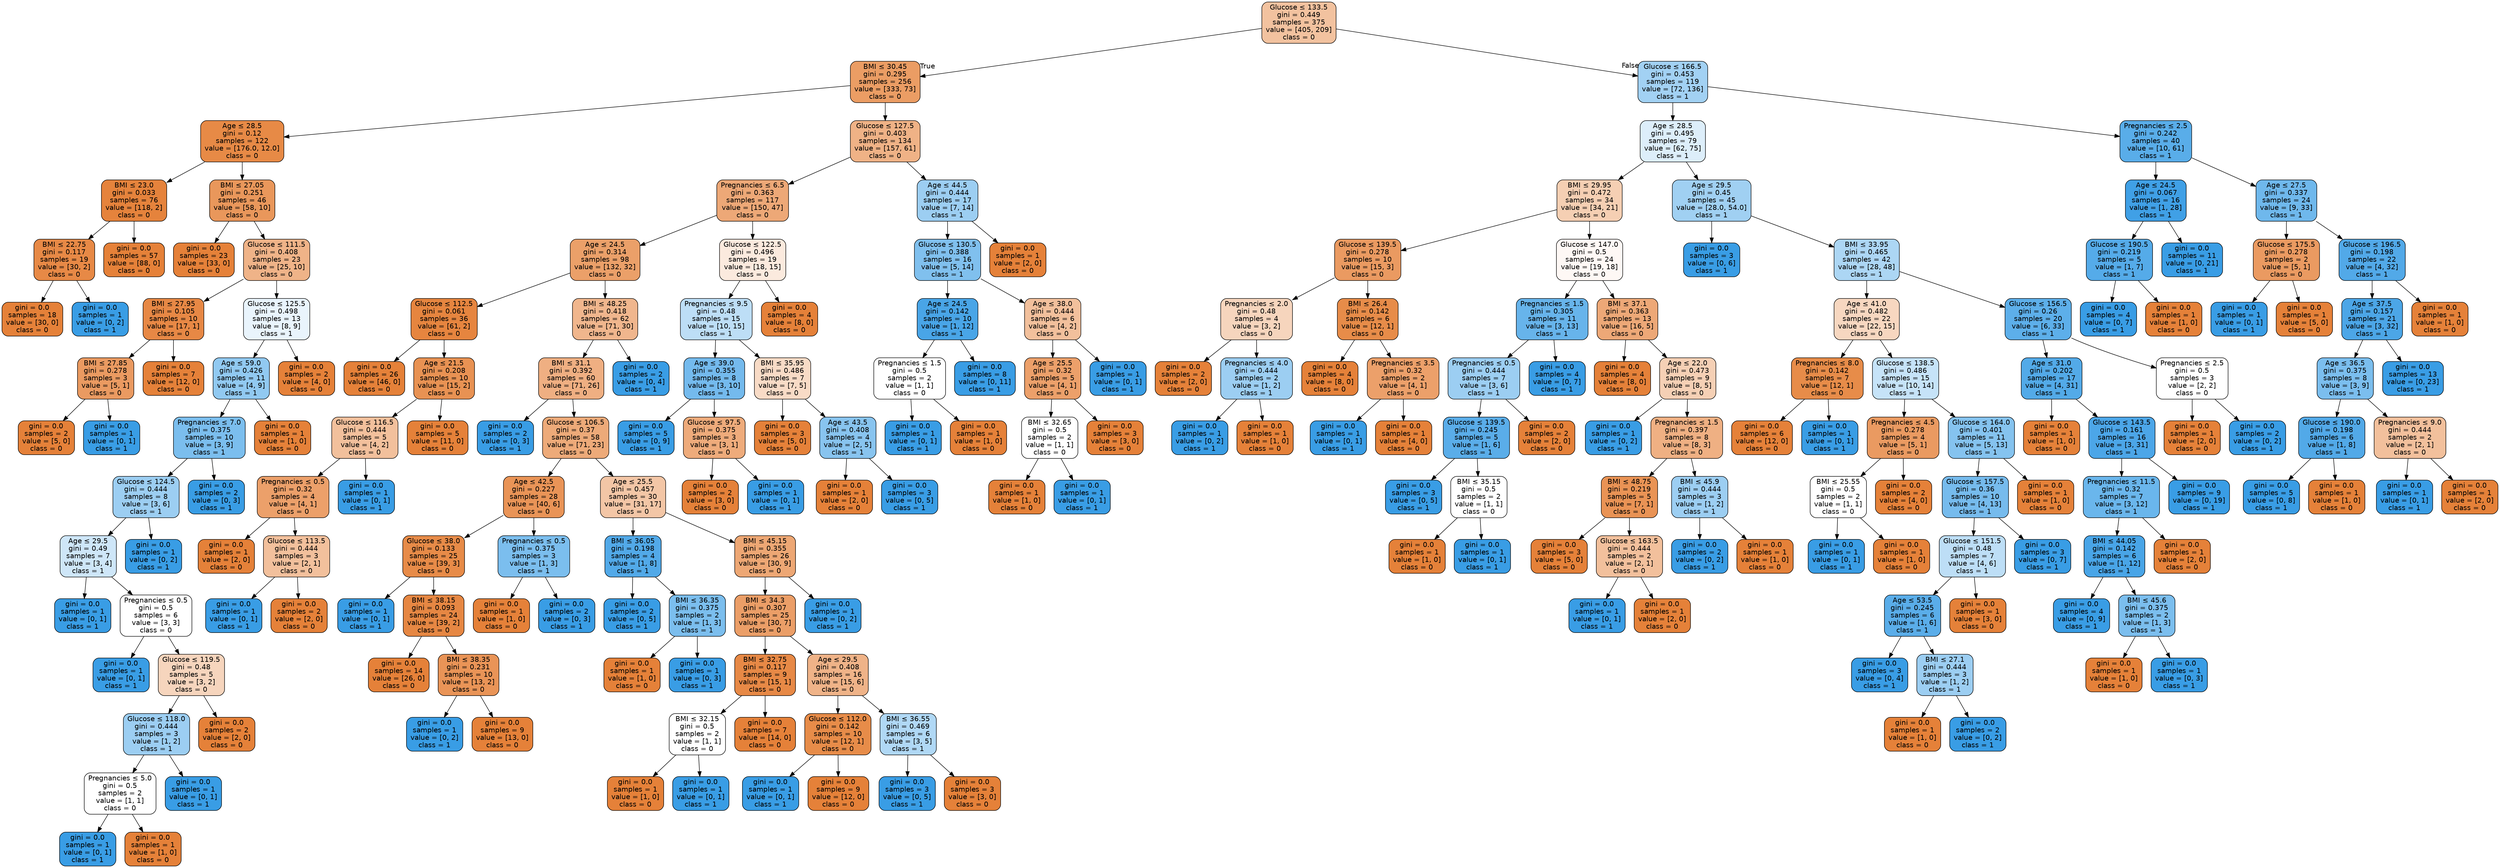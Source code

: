 digraph Tree {
node [shape=box, style="filled, rounded", color="black", fontname="helvetica"] ;
edge [fontname="helvetica"] ;
0 [label=<Glucose &le; 133.5<br/>gini = 0.449<br/>samples = 375<br/>value = [405, 209]<br/>class = 0>, fillcolor="#f2c29f"] ;
1 [label=<BMI &le; 30.45<br/>gini = 0.295<br/>samples = 256<br/>value = [333, 73]<br/>class = 0>, fillcolor="#eb9d64"] ;
0 -> 1 [labeldistance=2.5, labelangle=45, headlabel="True"] ;
2 [label=<Age &le; 28.5<br/>gini = 0.12<br/>samples = 122<br/>value = [176.0, 12.0]<br/>class = 0>, fillcolor="#e78a46"] ;
1 -> 2 ;
3 [label=<BMI &le; 23.0<br/>gini = 0.033<br/>samples = 76<br/>value = [118, 2]<br/>class = 0>, fillcolor="#e5833c"] ;
2 -> 3 ;
4 [label=<BMI &le; 22.75<br/>gini = 0.117<br/>samples = 19<br/>value = [30, 2]<br/>class = 0>, fillcolor="#e78946"] ;
3 -> 4 ;
5 [label=<gini = 0.0<br/>samples = 18<br/>value = [30, 0]<br/>class = 0>, fillcolor="#e58139"] ;
4 -> 5 ;
6 [label=<gini = 0.0<br/>samples = 1<br/>value = [0, 2]<br/>class = 1>, fillcolor="#399de5"] ;
4 -> 6 ;
7 [label=<gini = 0.0<br/>samples = 57<br/>value = [88, 0]<br/>class = 0>, fillcolor="#e58139"] ;
3 -> 7 ;
8 [label=<BMI &le; 27.05<br/>gini = 0.251<br/>samples = 46<br/>value = [58, 10]<br/>class = 0>, fillcolor="#e9975b"] ;
2 -> 8 ;
9 [label=<gini = 0.0<br/>samples = 23<br/>value = [33, 0]<br/>class = 0>, fillcolor="#e58139"] ;
8 -> 9 ;
10 [label=<Glucose &le; 111.5<br/>gini = 0.408<br/>samples = 23<br/>value = [25, 10]<br/>class = 0>, fillcolor="#efb388"] ;
8 -> 10 ;
11 [label=<BMI &le; 27.95<br/>gini = 0.105<br/>samples = 10<br/>value = [17, 1]<br/>class = 0>, fillcolor="#e78845"] ;
10 -> 11 ;
12 [label=<BMI &le; 27.85<br/>gini = 0.278<br/>samples = 3<br/>value = [5, 1]<br/>class = 0>, fillcolor="#ea9a61"] ;
11 -> 12 ;
13 [label=<gini = 0.0<br/>samples = 2<br/>value = [5, 0]<br/>class = 0>, fillcolor="#e58139"] ;
12 -> 13 ;
14 [label=<gini = 0.0<br/>samples = 1<br/>value = [0, 1]<br/>class = 1>, fillcolor="#399de5"] ;
12 -> 14 ;
15 [label=<gini = 0.0<br/>samples = 7<br/>value = [12, 0]<br/>class = 0>, fillcolor="#e58139"] ;
11 -> 15 ;
16 [label=<Glucose &le; 125.5<br/>gini = 0.498<br/>samples = 13<br/>value = [8, 9]<br/>class = 1>, fillcolor="#e9f4fc"] ;
10 -> 16 ;
17 [label=<Age &le; 59.0<br/>gini = 0.426<br/>samples = 11<br/>value = [4, 9]<br/>class = 1>, fillcolor="#91c9f1"] ;
16 -> 17 ;
18 [label=<Pregnancies &le; 7.0<br/>gini = 0.375<br/>samples = 10<br/>value = [3, 9]<br/>class = 1>, fillcolor="#7bbeee"] ;
17 -> 18 ;
19 [label=<Glucose &le; 124.5<br/>gini = 0.444<br/>samples = 8<br/>value = [3, 6]<br/>class = 1>, fillcolor="#9ccef2"] ;
18 -> 19 ;
20 [label=<Age &le; 29.5<br/>gini = 0.49<br/>samples = 7<br/>value = [3, 4]<br/>class = 1>, fillcolor="#cee6f8"] ;
19 -> 20 ;
21 [label=<gini = 0.0<br/>samples = 1<br/>value = [0, 1]<br/>class = 1>, fillcolor="#399de5"] ;
20 -> 21 ;
22 [label=<Pregnancies &le; 0.5<br/>gini = 0.5<br/>samples = 6<br/>value = [3, 3]<br/>class = 0>, fillcolor="#ffffff"] ;
20 -> 22 ;
23 [label=<gini = 0.0<br/>samples = 1<br/>value = [0, 1]<br/>class = 1>, fillcolor="#399de5"] ;
22 -> 23 ;
24 [label=<Glucose &le; 119.5<br/>gini = 0.48<br/>samples = 5<br/>value = [3, 2]<br/>class = 0>, fillcolor="#f6d5bd"] ;
22 -> 24 ;
25 [label=<Glucose &le; 118.0<br/>gini = 0.444<br/>samples = 3<br/>value = [1, 2]<br/>class = 1>, fillcolor="#9ccef2"] ;
24 -> 25 ;
26 [label=<Pregnancies &le; 5.0<br/>gini = 0.5<br/>samples = 2<br/>value = [1, 1]<br/>class = 0>, fillcolor="#ffffff"] ;
25 -> 26 ;
27 [label=<gini = 0.0<br/>samples = 1<br/>value = [0, 1]<br/>class = 1>, fillcolor="#399de5"] ;
26 -> 27 ;
28 [label=<gini = 0.0<br/>samples = 1<br/>value = [1, 0]<br/>class = 0>, fillcolor="#e58139"] ;
26 -> 28 ;
29 [label=<gini = 0.0<br/>samples = 1<br/>value = [0, 1]<br/>class = 1>, fillcolor="#399de5"] ;
25 -> 29 ;
30 [label=<gini = 0.0<br/>samples = 2<br/>value = [2, 0]<br/>class = 0>, fillcolor="#e58139"] ;
24 -> 30 ;
31 [label=<gini = 0.0<br/>samples = 1<br/>value = [0, 2]<br/>class = 1>, fillcolor="#399de5"] ;
19 -> 31 ;
32 [label=<gini = 0.0<br/>samples = 2<br/>value = [0, 3]<br/>class = 1>, fillcolor="#399de5"] ;
18 -> 32 ;
33 [label=<gini = 0.0<br/>samples = 1<br/>value = [1, 0]<br/>class = 0>, fillcolor="#e58139"] ;
17 -> 33 ;
34 [label=<gini = 0.0<br/>samples = 2<br/>value = [4, 0]<br/>class = 0>, fillcolor="#e58139"] ;
16 -> 34 ;
35 [label=<Glucose &le; 127.5<br/>gini = 0.403<br/>samples = 134<br/>value = [157, 61]<br/>class = 0>, fillcolor="#efb286"] ;
1 -> 35 ;
36 [label=<Pregnancies &le; 6.5<br/>gini = 0.363<br/>samples = 117<br/>value = [150, 47]<br/>class = 0>, fillcolor="#eda877"] ;
35 -> 36 ;
37 [label=<Age &le; 24.5<br/>gini = 0.314<br/>samples = 98<br/>value = [132, 32]<br/>class = 0>, fillcolor="#eba069"] ;
36 -> 37 ;
38 [label=<Glucose &le; 112.5<br/>gini = 0.061<br/>samples = 36<br/>value = [61, 2]<br/>class = 0>, fillcolor="#e6853f"] ;
37 -> 38 ;
39 [label=<gini = 0.0<br/>samples = 26<br/>value = [46, 0]<br/>class = 0>, fillcolor="#e58139"] ;
38 -> 39 ;
40 [label=<Age &le; 21.5<br/>gini = 0.208<br/>samples = 10<br/>value = [15, 2]<br/>class = 0>, fillcolor="#e89253"] ;
38 -> 40 ;
41 [label=<Glucose &le; 116.5<br/>gini = 0.444<br/>samples = 5<br/>value = [4, 2]<br/>class = 0>, fillcolor="#f2c09c"] ;
40 -> 41 ;
42 [label=<Pregnancies &le; 0.5<br/>gini = 0.32<br/>samples = 4<br/>value = [4, 1]<br/>class = 0>, fillcolor="#eca06a"] ;
41 -> 42 ;
43 [label=<gini = 0.0<br/>samples = 1<br/>value = [2, 0]<br/>class = 0>, fillcolor="#e58139"] ;
42 -> 43 ;
44 [label=<Glucose &le; 113.5<br/>gini = 0.444<br/>samples = 3<br/>value = [2, 1]<br/>class = 0>, fillcolor="#f2c09c"] ;
42 -> 44 ;
45 [label=<gini = 0.0<br/>samples = 1<br/>value = [0, 1]<br/>class = 1>, fillcolor="#399de5"] ;
44 -> 45 ;
46 [label=<gini = 0.0<br/>samples = 2<br/>value = [2, 0]<br/>class = 0>, fillcolor="#e58139"] ;
44 -> 46 ;
47 [label=<gini = 0.0<br/>samples = 1<br/>value = [0, 1]<br/>class = 1>, fillcolor="#399de5"] ;
41 -> 47 ;
48 [label=<gini = 0.0<br/>samples = 5<br/>value = [11, 0]<br/>class = 0>, fillcolor="#e58139"] ;
40 -> 48 ;
49 [label=<BMI &le; 48.25<br/>gini = 0.418<br/>samples = 62<br/>value = [71, 30]<br/>class = 0>, fillcolor="#f0b68d"] ;
37 -> 49 ;
50 [label=<BMI &le; 31.1<br/>gini = 0.392<br/>samples = 60<br/>value = [71, 26]<br/>class = 0>, fillcolor="#efaf82"] ;
49 -> 50 ;
51 [label=<gini = 0.0<br/>samples = 2<br/>value = [0, 3]<br/>class = 1>, fillcolor="#399de5"] ;
50 -> 51 ;
52 [label=<Glucose &le; 106.5<br/>gini = 0.37<br/>samples = 58<br/>value = [71, 23]<br/>class = 0>, fillcolor="#edaa79"] ;
50 -> 52 ;
53 [label=<Age &le; 42.5<br/>gini = 0.227<br/>samples = 28<br/>value = [40, 6]<br/>class = 0>, fillcolor="#e99457"] ;
52 -> 53 ;
54 [label=<Glucose &le; 38.0<br/>gini = 0.133<br/>samples = 25<br/>value = [39, 3]<br/>class = 0>, fillcolor="#e78b48"] ;
53 -> 54 ;
55 [label=<gini = 0.0<br/>samples = 1<br/>value = [0, 1]<br/>class = 1>, fillcolor="#399de5"] ;
54 -> 55 ;
56 [label=<BMI &le; 38.15<br/>gini = 0.093<br/>samples = 24<br/>value = [39, 2]<br/>class = 0>, fillcolor="#e68743"] ;
54 -> 56 ;
57 [label=<gini = 0.0<br/>samples = 14<br/>value = [26, 0]<br/>class = 0>, fillcolor="#e58139"] ;
56 -> 57 ;
58 [label=<BMI &le; 38.35<br/>gini = 0.231<br/>samples = 10<br/>value = [13, 2]<br/>class = 0>, fillcolor="#e99457"] ;
56 -> 58 ;
59 [label=<gini = 0.0<br/>samples = 1<br/>value = [0, 2]<br/>class = 1>, fillcolor="#399de5"] ;
58 -> 59 ;
60 [label=<gini = 0.0<br/>samples = 9<br/>value = [13, 0]<br/>class = 0>, fillcolor="#e58139"] ;
58 -> 60 ;
61 [label=<Pregnancies &le; 0.5<br/>gini = 0.375<br/>samples = 3<br/>value = [1, 3]<br/>class = 1>, fillcolor="#7bbeee"] ;
53 -> 61 ;
62 [label=<gini = 0.0<br/>samples = 1<br/>value = [1, 0]<br/>class = 0>, fillcolor="#e58139"] ;
61 -> 62 ;
63 [label=<gini = 0.0<br/>samples = 2<br/>value = [0, 3]<br/>class = 1>, fillcolor="#399de5"] ;
61 -> 63 ;
64 [label=<Age &le; 25.5<br/>gini = 0.457<br/>samples = 30<br/>value = [31, 17]<br/>class = 0>, fillcolor="#f3c6a6"] ;
52 -> 64 ;
65 [label=<BMI &le; 36.05<br/>gini = 0.198<br/>samples = 4<br/>value = [1, 8]<br/>class = 1>, fillcolor="#52a9e8"] ;
64 -> 65 ;
66 [label=<gini = 0.0<br/>samples = 2<br/>value = [0, 5]<br/>class = 1>, fillcolor="#399de5"] ;
65 -> 66 ;
67 [label=<BMI &le; 36.35<br/>gini = 0.375<br/>samples = 2<br/>value = [1, 3]<br/>class = 1>, fillcolor="#7bbeee"] ;
65 -> 67 ;
68 [label=<gini = 0.0<br/>samples = 1<br/>value = [1, 0]<br/>class = 0>, fillcolor="#e58139"] ;
67 -> 68 ;
69 [label=<gini = 0.0<br/>samples = 1<br/>value = [0, 3]<br/>class = 1>, fillcolor="#399de5"] ;
67 -> 69 ;
70 [label=<BMI &le; 45.15<br/>gini = 0.355<br/>samples = 26<br/>value = [30, 9]<br/>class = 0>, fillcolor="#eda774"] ;
64 -> 70 ;
71 [label=<BMI &le; 34.3<br/>gini = 0.307<br/>samples = 25<br/>value = [30, 7]<br/>class = 0>, fillcolor="#eb9e67"] ;
70 -> 71 ;
72 [label=<BMI &le; 32.75<br/>gini = 0.117<br/>samples = 9<br/>value = [15, 1]<br/>class = 0>, fillcolor="#e78946"] ;
71 -> 72 ;
73 [label=<BMI &le; 32.15<br/>gini = 0.5<br/>samples = 2<br/>value = [1, 1]<br/>class = 0>, fillcolor="#ffffff"] ;
72 -> 73 ;
74 [label=<gini = 0.0<br/>samples = 1<br/>value = [1, 0]<br/>class = 0>, fillcolor="#e58139"] ;
73 -> 74 ;
75 [label=<gini = 0.0<br/>samples = 1<br/>value = [0, 1]<br/>class = 1>, fillcolor="#399de5"] ;
73 -> 75 ;
76 [label=<gini = 0.0<br/>samples = 7<br/>value = [14, 0]<br/>class = 0>, fillcolor="#e58139"] ;
72 -> 76 ;
77 [label=<Age &le; 29.5<br/>gini = 0.408<br/>samples = 16<br/>value = [15, 6]<br/>class = 0>, fillcolor="#efb388"] ;
71 -> 77 ;
78 [label=<Glucose &le; 112.0<br/>gini = 0.142<br/>samples = 10<br/>value = [12, 1]<br/>class = 0>, fillcolor="#e78c49"] ;
77 -> 78 ;
79 [label=<gini = 0.0<br/>samples = 1<br/>value = [0, 1]<br/>class = 1>, fillcolor="#399de5"] ;
78 -> 79 ;
80 [label=<gini = 0.0<br/>samples = 9<br/>value = [12, 0]<br/>class = 0>, fillcolor="#e58139"] ;
78 -> 80 ;
81 [label=<BMI &le; 36.55<br/>gini = 0.469<br/>samples = 6<br/>value = [3, 5]<br/>class = 1>, fillcolor="#b0d8f5"] ;
77 -> 81 ;
82 [label=<gini = 0.0<br/>samples = 3<br/>value = [0, 5]<br/>class = 1>, fillcolor="#399de5"] ;
81 -> 82 ;
83 [label=<gini = 0.0<br/>samples = 3<br/>value = [3, 0]<br/>class = 0>, fillcolor="#e58139"] ;
81 -> 83 ;
84 [label=<gini = 0.0<br/>samples = 1<br/>value = [0, 2]<br/>class = 1>, fillcolor="#399de5"] ;
70 -> 84 ;
85 [label=<gini = 0.0<br/>samples = 2<br/>value = [0, 4]<br/>class = 1>, fillcolor="#399de5"] ;
49 -> 85 ;
86 [label=<Glucose &le; 122.5<br/>gini = 0.496<br/>samples = 19<br/>value = [18, 15]<br/>class = 0>, fillcolor="#fbeade"] ;
36 -> 86 ;
87 [label=<Pregnancies &le; 9.5<br/>gini = 0.48<br/>samples = 15<br/>value = [10, 15]<br/>class = 1>, fillcolor="#bddef6"] ;
86 -> 87 ;
88 [label=<Age &le; 39.0<br/>gini = 0.355<br/>samples = 8<br/>value = [3, 10]<br/>class = 1>, fillcolor="#74baed"] ;
87 -> 88 ;
89 [label=<gini = 0.0<br/>samples = 5<br/>value = [0, 9]<br/>class = 1>, fillcolor="#399de5"] ;
88 -> 89 ;
90 [label=<Glucose &le; 97.5<br/>gini = 0.375<br/>samples = 3<br/>value = [3, 1]<br/>class = 0>, fillcolor="#eeab7b"] ;
88 -> 90 ;
91 [label=<gini = 0.0<br/>samples = 2<br/>value = [3, 0]<br/>class = 0>, fillcolor="#e58139"] ;
90 -> 91 ;
92 [label=<gini = 0.0<br/>samples = 1<br/>value = [0, 1]<br/>class = 1>, fillcolor="#399de5"] ;
90 -> 92 ;
93 [label=<BMI &le; 35.95<br/>gini = 0.486<br/>samples = 7<br/>value = [7, 5]<br/>class = 0>, fillcolor="#f8dbc6"] ;
87 -> 93 ;
94 [label=<gini = 0.0<br/>samples = 3<br/>value = [5, 0]<br/>class = 0>, fillcolor="#e58139"] ;
93 -> 94 ;
95 [label=<Age &le; 43.5<br/>gini = 0.408<br/>samples = 4<br/>value = [2, 5]<br/>class = 1>, fillcolor="#88c4ef"] ;
93 -> 95 ;
96 [label=<gini = 0.0<br/>samples = 1<br/>value = [2, 0]<br/>class = 0>, fillcolor="#e58139"] ;
95 -> 96 ;
97 [label=<gini = 0.0<br/>samples = 3<br/>value = [0, 5]<br/>class = 1>, fillcolor="#399de5"] ;
95 -> 97 ;
98 [label=<gini = 0.0<br/>samples = 4<br/>value = [8, 0]<br/>class = 0>, fillcolor="#e58139"] ;
86 -> 98 ;
99 [label=<Age &le; 44.5<br/>gini = 0.444<br/>samples = 17<br/>value = [7, 14]<br/>class = 1>, fillcolor="#9ccef2"] ;
35 -> 99 ;
100 [label=<Glucose &le; 130.5<br/>gini = 0.388<br/>samples = 16<br/>value = [5, 14]<br/>class = 1>, fillcolor="#80c0ee"] ;
99 -> 100 ;
101 [label=<Age &le; 24.5<br/>gini = 0.142<br/>samples = 10<br/>value = [1, 12]<br/>class = 1>, fillcolor="#49a5e7"] ;
100 -> 101 ;
102 [label=<Pregnancies &le; 1.5<br/>gini = 0.5<br/>samples = 2<br/>value = [1, 1]<br/>class = 0>, fillcolor="#ffffff"] ;
101 -> 102 ;
103 [label=<gini = 0.0<br/>samples = 1<br/>value = [0, 1]<br/>class = 1>, fillcolor="#399de5"] ;
102 -> 103 ;
104 [label=<gini = 0.0<br/>samples = 1<br/>value = [1, 0]<br/>class = 0>, fillcolor="#e58139"] ;
102 -> 104 ;
105 [label=<gini = 0.0<br/>samples = 8<br/>value = [0, 11]<br/>class = 1>, fillcolor="#399de5"] ;
101 -> 105 ;
106 [label=<Age &le; 38.0<br/>gini = 0.444<br/>samples = 6<br/>value = [4, 2]<br/>class = 0>, fillcolor="#f2c09c"] ;
100 -> 106 ;
107 [label=<Age &le; 25.5<br/>gini = 0.32<br/>samples = 5<br/>value = [4, 1]<br/>class = 0>, fillcolor="#eca06a"] ;
106 -> 107 ;
108 [label=<BMI &le; 32.65<br/>gini = 0.5<br/>samples = 2<br/>value = [1, 1]<br/>class = 0>, fillcolor="#ffffff"] ;
107 -> 108 ;
109 [label=<gini = 0.0<br/>samples = 1<br/>value = [1, 0]<br/>class = 0>, fillcolor="#e58139"] ;
108 -> 109 ;
110 [label=<gini = 0.0<br/>samples = 1<br/>value = [0, 1]<br/>class = 1>, fillcolor="#399de5"] ;
108 -> 110 ;
111 [label=<gini = 0.0<br/>samples = 3<br/>value = [3, 0]<br/>class = 0>, fillcolor="#e58139"] ;
107 -> 111 ;
112 [label=<gini = 0.0<br/>samples = 1<br/>value = [0, 1]<br/>class = 1>, fillcolor="#399de5"] ;
106 -> 112 ;
113 [label=<gini = 0.0<br/>samples = 1<br/>value = [2, 0]<br/>class = 0>, fillcolor="#e58139"] ;
99 -> 113 ;
114 [label=<Glucose &le; 166.5<br/>gini = 0.453<br/>samples = 119<br/>value = [72, 136]<br/>class = 1>, fillcolor="#a2d1f3"] ;
0 -> 114 [labeldistance=2.5, labelangle=-45, headlabel="False"] ;
115 [label=<Age &le; 28.5<br/>gini = 0.495<br/>samples = 79<br/>value = [62, 75]<br/>class = 1>, fillcolor="#ddeefa"] ;
114 -> 115 ;
116 [label=<BMI &le; 29.95<br/>gini = 0.472<br/>samples = 34<br/>value = [34, 21]<br/>class = 0>, fillcolor="#f5cfb3"] ;
115 -> 116 ;
117 [label=<Glucose &le; 139.5<br/>gini = 0.278<br/>samples = 10<br/>value = [15, 3]<br/>class = 0>, fillcolor="#ea9a61"] ;
116 -> 117 ;
118 [label=<Pregnancies &le; 2.0<br/>gini = 0.48<br/>samples = 4<br/>value = [3, 2]<br/>class = 0>, fillcolor="#f6d5bd"] ;
117 -> 118 ;
119 [label=<gini = 0.0<br/>samples = 2<br/>value = [2, 0]<br/>class = 0>, fillcolor="#e58139"] ;
118 -> 119 ;
120 [label=<Pregnancies &le; 4.0<br/>gini = 0.444<br/>samples = 2<br/>value = [1, 2]<br/>class = 1>, fillcolor="#9ccef2"] ;
118 -> 120 ;
121 [label=<gini = 0.0<br/>samples = 1<br/>value = [0, 2]<br/>class = 1>, fillcolor="#399de5"] ;
120 -> 121 ;
122 [label=<gini = 0.0<br/>samples = 1<br/>value = [1, 0]<br/>class = 0>, fillcolor="#e58139"] ;
120 -> 122 ;
123 [label=<BMI &le; 26.4<br/>gini = 0.142<br/>samples = 6<br/>value = [12, 1]<br/>class = 0>, fillcolor="#e78c49"] ;
117 -> 123 ;
124 [label=<gini = 0.0<br/>samples = 4<br/>value = [8, 0]<br/>class = 0>, fillcolor="#e58139"] ;
123 -> 124 ;
125 [label=<Pregnancies &le; 3.5<br/>gini = 0.32<br/>samples = 2<br/>value = [4, 1]<br/>class = 0>, fillcolor="#eca06a"] ;
123 -> 125 ;
126 [label=<gini = 0.0<br/>samples = 1<br/>value = [0, 1]<br/>class = 1>, fillcolor="#399de5"] ;
125 -> 126 ;
127 [label=<gini = 0.0<br/>samples = 1<br/>value = [4, 0]<br/>class = 0>, fillcolor="#e58139"] ;
125 -> 127 ;
128 [label=<Glucose &le; 147.0<br/>gini = 0.5<br/>samples = 24<br/>value = [19, 18]<br/>class = 0>, fillcolor="#fef8f5"] ;
116 -> 128 ;
129 [label=<Pregnancies &le; 1.5<br/>gini = 0.305<br/>samples = 11<br/>value = [3, 13]<br/>class = 1>, fillcolor="#67b4eb"] ;
128 -> 129 ;
130 [label=<Pregnancies &le; 0.5<br/>gini = 0.444<br/>samples = 7<br/>value = [3, 6]<br/>class = 1>, fillcolor="#9ccef2"] ;
129 -> 130 ;
131 [label=<Glucose &le; 139.5<br/>gini = 0.245<br/>samples = 5<br/>value = [1, 6]<br/>class = 1>, fillcolor="#5aade9"] ;
130 -> 131 ;
132 [label=<gini = 0.0<br/>samples = 3<br/>value = [0, 5]<br/>class = 1>, fillcolor="#399de5"] ;
131 -> 132 ;
133 [label=<BMI &le; 35.15<br/>gini = 0.5<br/>samples = 2<br/>value = [1, 1]<br/>class = 0>, fillcolor="#ffffff"] ;
131 -> 133 ;
134 [label=<gini = 0.0<br/>samples = 1<br/>value = [1, 0]<br/>class = 0>, fillcolor="#e58139"] ;
133 -> 134 ;
135 [label=<gini = 0.0<br/>samples = 1<br/>value = [0, 1]<br/>class = 1>, fillcolor="#399de5"] ;
133 -> 135 ;
136 [label=<gini = 0.0<br/>samples = 2<br/>value = [2, 0]<br/>class = 0>, fillcolor="#e58139"] ;
130 -> 136 ;
137 [label=<gini = 0.0<br/>samples = 4<br/>value = [0, 7]<br/>class = 1>, fillcolor="#399de5"] ;
129 -> 137 ;
138 [label=<BMI &le; 37.1<br/>gini = 0.363<br/>samples = 13<br/>value = [16, 5]<br/>class = 0>, fillcolor="#eda877"] ;
128 -> 138 ;
139 [label=<gini = 0.0<br/>samples = 4<br/>value = [8, 0]<br/>class = 0>, fillcolor="#e58139"] ;
138 -> 139 ;
140 [label=<Age &le; 22.0<br/>gini = 0.473<br/>samples = 9<br/>value = [8, 5]<br/>class = 0>, fillcolor="#f5d0b5"] ;
138 -> 140 ;
141 [label=<gini = 0.0<br/>samples = 1<br/>value = [0, 2]<br/>class = 1>, fillcolor="#399de5"] ;
140 -> 141 ;
142 [label=<Pregnancies &le; 1.5<br/>gini = 0.397<br/>samples = 8<br/>value = [8, 3]<br/>class = 0>, fillcolor="#efb083"] ;
140 -> 142 ;
143 [label=<BMI &le; 48.75<br/>gini = 0.219<br/>samples = 5<br/>value = [7, 1]<br/>class = 0>, fillcolor="#e99355"] ;
142 -> 143 ;
144 [label=<gini = 0.0<br/>samples = 3<br/>value = [5, 0]<br/>class = 0>, fillcolor="#e58139"] ;
143 -> 144 ;
145 [label=<Glucose &le; 163.5<br/>gini = 0.444<br/>samples = 2<br/>value = [2, 1]<br/>class = 0>, fillcolor="#f2c09c"] ;
143 -> 145 ;
146 [label=<gini = 0.0<br/>samples = 1<br/>value = [0, 1]<br/>class = 1>, fillcolor="#399de5"] ;
145 -> 146 ;
147 [label=<gini = 0.0<br/>samples = 1<br/>value = [2, 0]<br/>class = 0>, fillcolor="#e58139"] ;
145 -> 147 ;
148 [label=<BMI &le; 45.9<br/>gini = 0.444<br/>samples = 3<br/>value = [1, 2]<br/>class = 1>, fillcolor="#9ccef2"] ;
142 -> 148 ;
149 [label=<gini = 0.0<br/>samples = 2<br/>value = [0, 2]<br/>class = 1>, fillcolor="#399de5"] ;
148 -> 149 ;
150 [label=<gini = 0.0<br/>samples = 1<br/>value = [1, 0]<br/>class = 0>, fillcolor="#e58139"] ;
148 -> 150 ;
151 [label=<Age &le; 29.5<br/>gini = 0.45<br/>samples = 45<br/>value = [28.0, 54.0]<br/>class = 1>, fillcolor="#a0d0f2"] ;
115 -> 151 ;
152 [label=<gini = 0.0<br/>samples = 3<br/>value = [0, 6]<br/>class = 1>, fillcolor="#399de5"] ;
151 -> 152 ;
153 [label=<BMI &le; 33.95<br/>gini = 0.465<br/>samples = 42<br/>value = [28, 48]<br/>class = 1>, fillcolor="#acd6f4"] ;
151 -> 153 ;
154 [label=<Age &le; 41.0<br/>gini = 0.482<br/>samples = 22<br/>value = [22, 15]<br/>class = 0>, fillcolor="#f7d7c0"] ;
153 -> 154 ;
155 [label=<Pregnancies &le; 8.0<br/>gini = 0.142<br/>samples = 7<br/>value = [12, 1]<br/>class = 0>, fillcolor="#e78c49"] ;
154 -> 155 ;
156 [label=<gini = 0.0<br/>samples = 6<br/>value = [12, 0]<br/>class = 0>, fillcolor="#e58139"] ;
155 -> 156 ;
157 [label=<gini = 0.0<br/>samples = 1<br/>value = [0, 1]<br/>class = 1>, fillcolor="#399de5"] ;
155 -> 157 ;
158 [label=<Glucose &le; 138.5<br/>gini = 0.486<br/>samples = 15<br/>value = [10, 14]<br/>class = 1>, fillcolor="#c6e3f8"] ;
154 -> 158 ;
159 [label=<Pregnancies &le; 4.5<br/>gini = 0.278<br/>samples = 4<br/>value = [5, 1]<br/>class = 0>, fillcolor="#ea9a61"] ;
158 -> 159 ;
160 [label=<BMI &le; 25.55<br/>gini = 0.5<br/>samples = 2<br/>value = [1, 1]<br/>class = 0>, fillcolor="#ffffff"] ;
159 -> 160 ;
161 [label=<gini = 0.0<br/>samples = 1<br/>value = [0, 1]<br/>class = 1>, fillcolor="#399de5"] ;
160 -> 161 ;
162 [label=<gini = 0.0<br/>samples = 1<br/>value = [1, 0]<br/>class = 0>, fillcolor="#e58139"] ;
160 -> 162 ;
163 [label=<gini = 0.0<br/>samples = 2<br/>value = [4, 0]<br/>class = 0>, fillcolor="#e58139"] ;
159 -> 163 ;
164 [label=<Glucose &le; 164.0<br/>gini = 0.401<br/>samples = 11<br/>value = [5, 13]<br/>class = 1>, fillcolor="#85c3ef"] ;
158 -> 164 ;
165 [label=<Glucose &le; 157.5<br/>gini = 0.36<br/>samples = 10<br/>value = [4, 13]<br/>class = 1>, fillcolor="#76bbed"] ;
164 -> 165 ;
166 [label=<Glucose &le; 151.5<br/>gini = 0.48<br/>samples = 7<br/>value = [4, 6]<br/>class = 1>, fillcolor="#bddef6"] ;
165 -> 166 ;
167 [label=<Age &le; 53.5<br/>gini = 0.245<br/>samples = 6<br/>value = [1, 6]<br/>class = 1>, fillcolor="#5aade9"] ;
166 -> 167 ;
168 [label=<gini = 0.0<br/>samples = 3<br/>value = [0, 4]<br/>class = 1>, fillcolor="#399de5"] ;
167 -> 168 ;
169 [label=<BMI &le; 27.1<br/>gini = 0.444<br/>samples = 3<br/>value = [1, 2]<br/>class = 1>, fillcolor="#9ccef2"] ;
167 -> 169 ;
170 [label=<gini = 0.0<br/>samples = 1<br/>value = [1, 0]<br/>class = 0>, fillcolor="#e58139"] ;
169 -> 170 ;
171 [label=<gini = 0.0<br/>samples = 2<br/>value = [0, 2]<br/>class = 1>, fillcolor="#399de5"] ;
169 -> 171 ;
172 [label=<gini = 0.0<br/>samples = 1<br/>value = [3, 0]<br/>class = 0>, fillcolor="#e58139"] ;
166 -> 172 ;
173 [label=<gini = 0.0<br/>samples = 3<br/>value = [0, 7]<br/>class = 1>, fillcolor="#399de5"] ;
165 -> 173 ;
174 [label=<gini = 0.0<br/>samples = 1<br/>value = [1, 0]<br/>class = 0>, fillcolor="#e58139"] ;
164 -> 174 ;
175 [label=<Glucose &le; 156.5<br/>gini = 0.26<br/>samples = 20<br/>value = [6, 33]<br/>class = 1>, fillcolor="#5dafea"] ;
153 -> 175 ;
176 [label=<Age &le; 31.0<br/>gini = 0.202<br/>samples = 17<br/>value = [4, 31]<br/>class = 1>, fillcolor="#53aae8"] ;
175 -> 176 ;
177 [label=<gini = 0.0<br/>samples = 1<br/>value = [1, 0]<br/>class = 0>, fillcolor="#e58139"] ;
176 -> 177 ;
178 [label=<Glucose &le; 143.5<br/>gini = 0.161<br/>samples = 16<br/>value = [3, 31]<br/>class = 1>, fillcolor="#4ca6e8"] ;
176 -> 178 ;
179 [label=<Pregnancies &le; 11.5<br/>gini = 0.32<br/>samples = 7<br/>value = [3, 12]<br/>class = 1>, fillcolor="#6ab6ec"] ;
178 -> 179 ;
180 [label=<BMI &le; 44.05<br/>gini = 0.142<br/>samples = 6<br/>value = [1, 12]<br/>class = 1>, fillcolor="#49a5e7"] ;
179 -> 180 ;
181 [label=<gini = 0.0<br/>samples = 4<br/>value = [0, 9]<br/>class = 1>, fillcolor="#399de5"] ;
180 -> 181 ;
182 [label=<BMI &le; 45.6<br/>gini = 0.375<br/>samples = 2<br/>value = [1, 3]<br/>class = 1>, fillcolor="#7bbeee"] ;
180 -> 182 ;
183 [label=<gini = 0.0<br/>samples = 1<br/>value = [1, 0]<br/>class = 0>, fillcolor="#e58139"] ;
182 -> 183 ;
184 [label=<gini = 0.0<br/>samples = 1<br/>value = [0, 3]<br/>class = 1>, fillcolor="#399de5"] ;
182 -> 184 ;
185 [label=<gini = 0.0<br/>samples = 1<br/>value = [2, 0]<br/>class = 0>, fillcolor="#e58139"] ;
179 -> 185 ;
186 [label=<gini = 0.0<br/>samples = 9<br/>value = [0, 19]<br/>class = 1>, fillcolor="#399de5"] ;
178 -> 186 ;
187 [label=<Pregnancies &le; 2.5<br/>gini = 0.5<br/>samples = 3<br/>value = [2, 2]<br/>class = 0>, fillcolor="#ffffff"] ;
175 -> 187 ;
188 [label=<gini = 0.0<br/>samples = 1<br/>value = [2, 0]<br/>class = 0>, fillcolor="#e58139"] ;
187 -> 188 ;
189 [label=<gini = 0.0<br/>samples = 2<br/>value = [0, 2]<br/>class = 1>, fillcolor="#399de5"] ;
187 -> 189 ;
190 [label=<Pregnancies &le; 2.5<br/>gini = 0.242<br/>samples = 40<br/>value = [10, 61]<br/>class = 1>, fillcolor="#59ade9"] ;
114 -> 190 ;
191 [label=<Age &le; 24.5<br/>gini = 0.067<br/>samples = 16<br/>value = [1, 28]<br/>class = 1>, fillcolor="#40a0e6"] ;
190 -> 191 ;
192 [label=<Glucose &le; 190.5<br/>gini = 0.219<br/>samples = 5<br/>value = [1, 7]<br/>class = 1>, fillcolor="#55abe9"] ;
191 -> 192 ;
193 [label=<gini = 0.0<br/>samples = 4<br/>value = [0, 7]<br/>class = 1>, fillcolor="#399de5"] ;
192 -> 193 ;
194 [label=<gini = 0.0<br/>samples = 1<br/>value = [1, 0]<br/>class = 0>, fillcolor="#e58139"] ;
192 -> 194 ;
195 [label=<gini = 0.0<br/>samples = 11<br/>value = [0, 21]<br/>class = 1>, fillcolor="#399de5"] ;
191 -> 195 ;
196 [label=<Age &le; 27.5<br/>gini = 0.337<br/>samples = 24<br/>value = [9, 33]<br/>class = 1>, fillcolor="#6fb8ec"] ;
190 -> 196 ;
197 [label=<Glucose &le; 175.5<br/>gini = 0.278<br/>samples = 2<br/>value = [5, 1]<br/>class = 0>, fillcolor="#ea9a61"] ;
196 -> 197 ;
198 [label=<gini = 0.0<br/>samples = 1<br/>value = [0, 1]<br/>class = 1>, fillcolor="#399de5"] ;
197 -> 198 ;
199 [label=<gini = 0.0<br/>samples = 1<br/>value = [5, 0]<br/>class = 0>, fillcolor="#e58139"] ;
197 -> 199 ;
200 [label=<Glucose &le; 196.5<br/>gini = 0.198<br/>samples = 22<br/>value = [4, 32]<br/>class = 1>, fillcolor="#52a9e8"] ;
196 -> 200 ;
201 [label=<Age &le; 37.5<br/>gini = 0.157<br/>samples = 21<br/>value = [3, 32]<br/>class = 1>, fillcolor="#4ca6e7"] ;
200 -> 201 ;
202 [label=<Age &le; 36.5<br/>gini = 0.375<br/>samples = 8<br/>value = [3, 9]<br/>class = 1>, fillcolor="#7bbeee"] ;
201 -> 202 ;
203 [label=<Glucose &le; 190.0<br/>gini = 0.198<br/>samples = 6<br/>value = [1, 8]<br/>class = 1>, fillcolor="#52a9e8"] ;
202 -> 203 ;
204 [label=<gini = 0.0<br/>samples = 5<br/>value = [0, 8]<br/>class = 1>, fillcolor="#399de5"] ;
203 -> 204 ;
205 [label=<gini = 0.0<br/>samples = 1<br/>value = [1, 0]<br/>class = 0>, fillcolor="#e58139"] ;
203 -> 205 ;
206 [label=<Pregnancies &le; 9.0<br/>gini = 0.444<br/>samples = 2<br/>value = [2, 1]<br/>class = 0>, fillcolor="#f2c09c"] ;
202 -> 206 ;
207 [label=<gini = 0.0<br/>samples = 1<br/>value = [0, 1]<br/>class = 1>, fillcolor="#399de5"] ;
206 -> 207 ;
208 [label=<gini = 0.0<br/>samples = 1<br/>value = [2, 0]<br/>class = 0>, fillcolor="#e58139"] ;
206 -> 208 ;
209 [label=<gini = 0.0<br/>samples = 13<br/>value = [0, 23]<br/>class = 1>, fillcolor="#399de5"] ;
201 -> 209 ;
210 [label=<gini = 0.0<br/>samples = 1<br/>value = [1, 0]<br/>class = 0>, fillcolor="#e58139"] ;
200 -> 210 ;
}
